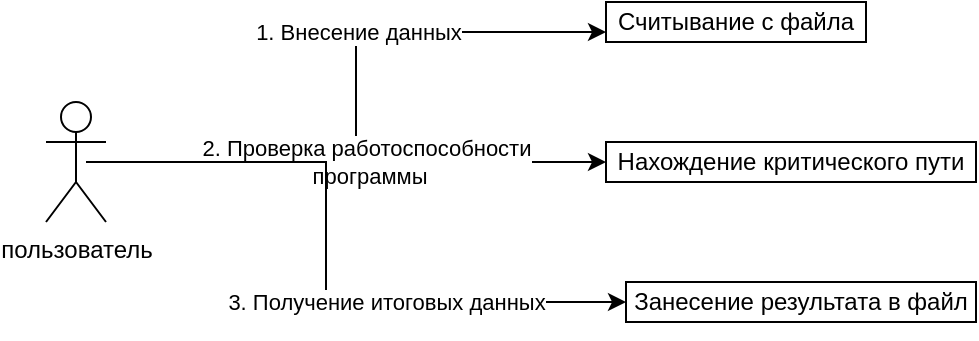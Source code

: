 <mxfile version="14.8.4" type="github"><diagram name="Page-1" id="e7e014a7-5840-1c2e-5031-d8a46d1fe8dd"><mxGraphModel dx="1038" dy="-305" grid="1" gridSize="10" guides="1" tooltips="1" connect="1" arrows="1" fold="1" page="1" pageScale="1" pageWidth="1169" pageHeight="826" background="none" math="0" shadow="0"><root><mxCell id="0"/><mxCell id="1" parent="0"/><mxCell id="K9ba3Ip-hhwGWTjhooLq-55" style="edgeStyle=orthogonalEdgeStyle;rounded=0;orthogonalLoop=1;jettySize=auto;html=1;entryX=0;entryY=0.75;entryDx=0;entryDy=0;" edge="1" parent="1" source="K9ba3Ip-hhwGWTjhooLq-61" target="K9ba3Ip-hhwGWTjhooLq-62"><mxGeometry relative="1" as="geometry"/></mxCell><mxCell id="K9ba3Ip-hhwGWTjhooLq-56" value="1. Внесение данных" style="edgeLabel;html=1;align=center;verticalAlign=middle;resizable=0;points=[];" vertex="1" connectable="0" parent="K9ba3Ip-hhwGWTjhooLq-55"><mxGeometry x="0.212" relative="1" as="geometry"><mxPoint as="offset"/></mxGeometry></mxCell><mxCell id="K9ba3Ip-hhwGWTjhooLq-57" style="edgeStyle=orthogonalEdgeStyle;rounded=0;orthogonalLoop=1;jettySize=auto;html=1;entryX=0;entryY=0.5;entryDx=0;entryDy=0;" edge="1" parent="1" target="K9ba3Ip-hhwGWTjhooLq-63"><mxGeometry relative="1" as="geometry"><mxPoint x="290" y="1120" as="sourcePoint"/><Array as="points"><mxPoint x="340" y="1120"/><mxPoint x="340" y="1120"/></Array></mxGeometry></mxCell><mxCell id="K9ba3Ip-hhwGWTjhooLq-58" value="2. Проверка работоспособности&lt;br&gt;&amp;nbsp;программы" style="edgeLabel;html=1;align=center;verticalAlign=middle;resizable=0;points=[];" vertex="1" connectable="0" parent="K9ba3Ip-hhwGWTjhooLq-57"><mxGeometry x="0.309" y="1" relative="1" as="geometry"><mxPoint x="-30" y="1" as="offset"/></mxGeometry></mxCell><mxCell id="K9ba3Ip-hhwGWTjhooLq-59" style="edgeStyle=orthogonalEdgeStyle;rounded=0;orthogonalLoop=1;jettySize=auto;html=1;entryX=0;entryY=0.5;entryDx=0;entryDy=0;" edge="1" parent="1" source="K9ba3Ip-hhwGWTjhooLq-61" target="K9ba3Ip-hhwGWTjhooLq-64"><mxGeometry relative="1" as="geometry"><Array as="points"><mxPoint x="410" y="1120"/><mxPoint x="410" y="1190"/></Array></mxGeometry></mxCell><mxCell id="K9ba3Ip-hhwGWTjhooLq-60" value="3. Получение итоговых данных" style="edgeLabel;html=1;align=center;verticalAlign=middle;resizable=0;points=[];" vertex="1" connectable="0" parent="K9ba3Ip-hhwGWTjhooLq-59"><mxGeometry x="0.272" relative="1" as="geometry"><mxPoint as="offset"/></mxGeometry></mxCell><mxCell id="K9ba3Ip-hhwGWTjhooLq-61" value="пользователь" style="shape=umlActor;verticalLabelPosition=bottom;verticalAlign=top;html=1;outlineConnect=0;" vertex="1" parent="1"><mxGeometry x="270" y="1090" width="30" height="60" as="geometry"/></mxCell><mxCell id="K9ba3Ip-hhwGWTjhooLq-62" value="Считывание с файла" style="rounded=0;whiteSpace=wrap;html=1;" vertex="1" parent="1"><mxGeometry x="550" y="1040" width="130" height="20" as="geometry"/></mxCell><mxCell id="K9ba3Ip-hhwGWTjhooLq-63" value="Нахождение критического пути" style="rounded=0;whiteSpace=wrap;html=1;" vertex="1" parent="1"><mxGeometry x="550" y="1110" width="185" height="20" as="geometry"/></mxCell><mxCell id="K9ba3Ip-hhwGWTjhooLq-64" value="Занесение результата в файл" style="rounded=0;whiteSpace=wrap;html=1;" vertex="1" parent="1"><mxGeometry x="560" y="1180" width="175" height="20" as="geometry"/></mxCell><mxCell id="K9ba3Ip-hhwGWTjhooLq-65" style="edgeStyle=orthogonalEdgeStyle;rounded=0;orthogonalLoop=1;jettySize=auto;html=1;exitX=0.5;exitY=1;exitDx=0;exitDy=0;" edge="1" parent="1" source="K9ba3Ip-hhwGWTjhooLq-64" target="K9ba3Ip-hhwGWTjhooLq-64"><mxGeometry relative="1" as="geometry"/></mxCell></root></mxGraphModel></diagram></mxfile>